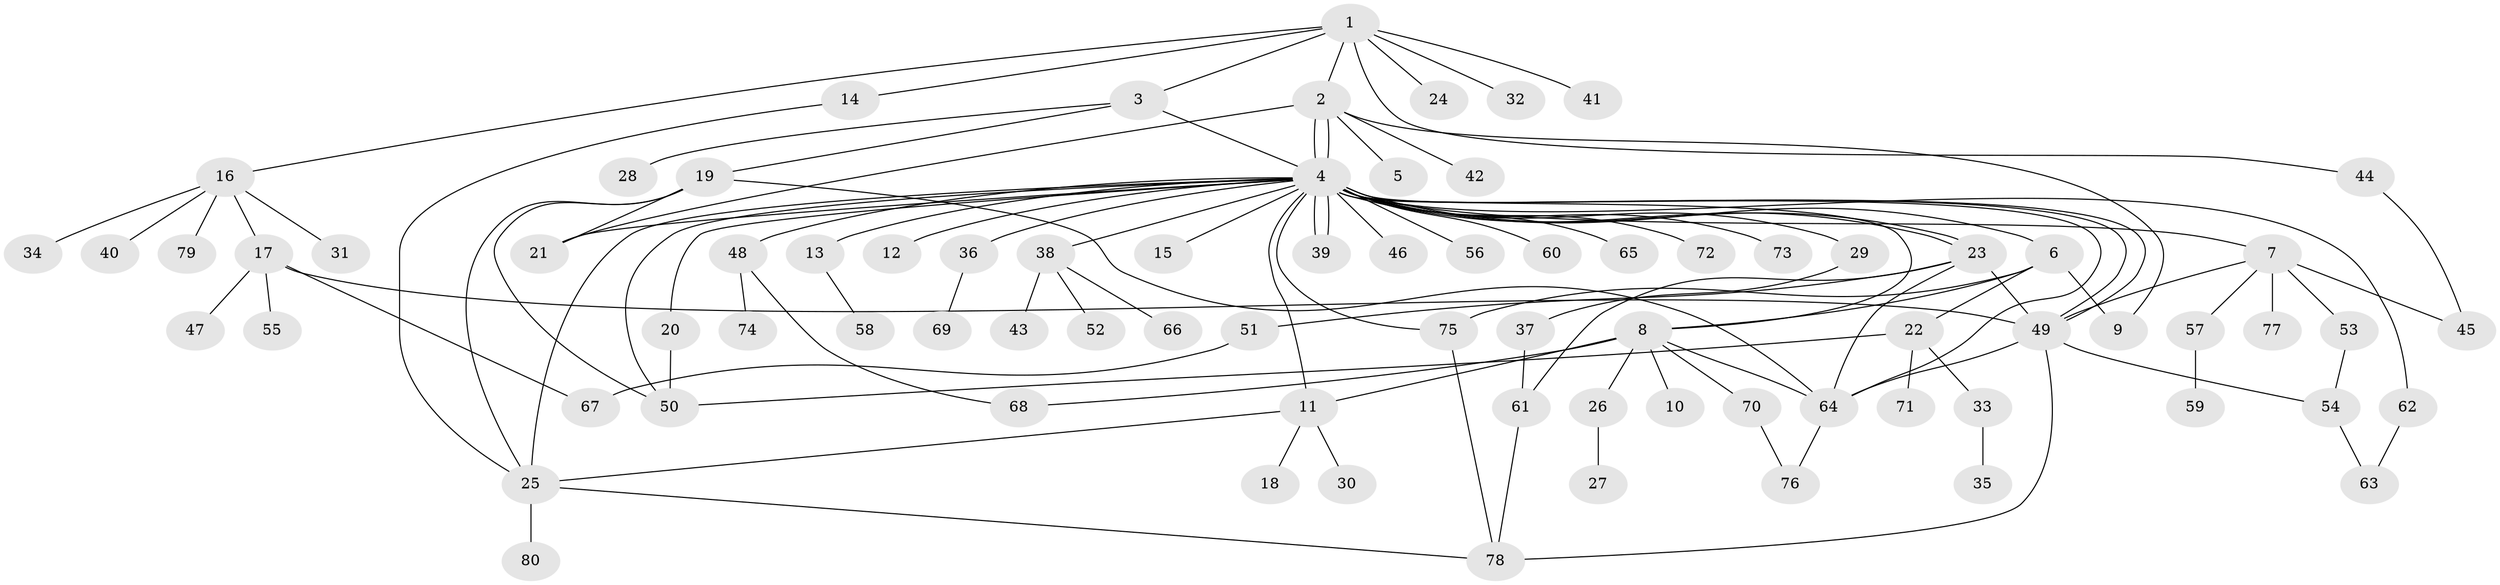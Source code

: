 // Generated by graph-tools (version 1.1) at 2025/14/03/09/25 04:14:34]
// undirected, 80 vertices, 113 edges
graph export_dot {
graph [start="1"]
  node [color=gray90,style=filled];
  1;
  2;
  3;
  4;
  5;
  6;
  7;
  8;
  9;
  10;
  11;
  12;
  13;
  14;
  15;
  16;
  17;
  18;
  19;
  20;
  21;
  22;
  23;
  24;
  25;
  26;
  27;
  28;
  29;
  30;
  31;
  32;
  33;
  34;
  35;
  36;
  37;
  38;
  39;
  40;
  41;
  42;
  43;
  44;
  45;
  46;
  47;
  48;
  49;
  50;
  51;
  52;
  53;
  54;
  55;
  56;
  57;
  58;
  59;
  60;
  61;
  62;
  63;
  64;
  65;
  66;
  67;
  68;
  69;
  70;
  71;
  72;
  73;
  74;
  75;
  76;
  77;
  78;
  79;
  80;
  1 -- 2;
  1 -- 3;
  1 -- 14;
  1 -- 16;
  1 -- 24;
  1 -- 32;
  1 -- 41;
  1 -- 44;
  2 -- 4;
  2 -- 4;
  2 -- 5;
  2 -- 9;
  2 -- 21;
  2 -- 42;
  3 -- 4;
  3 -- 19;
  3 -- 28;
  4 -- 6;
  4 -- 7;
  4 -- 8;
  4 -- 11;
  4 -- 12;
  4 -- 13;
  4 -- 15;
  4 -- 20;
  4 -- 21;
  4 -- 23;
  4 -- 23;
  4 -- 25;
  4 -- 29;
  4 -- 36;
  4 -- 38;
  4 -- 39;
  4 -- 39;
  4 -- 46;
  4 -- 48;
  4 -- 49;
  4 -- 49;
  4 -- 50;
  4 -- 56;
  4 -- 60;
  4 -- 62;
  4 -- 64;
  4 -- 65;
  4 -- 72;
  4 -- 73;
  4 -- 75;
  6 -- 8;
  6 -- 9;
  6 -- 22;
  6 -- 75;
  7 -- 45;
  7 -- 49;
  7 -- 53;
  7 -- 57;
  7 -- 77;
  8 -- 10;
  8 -- 11;
  8 -- 26;
  8 -- 64;
  8 -- 68;
  8 -- 70;
  11 -- 18;
  11 -- 25;
  11 -- 30;
  13 -- 58;
  14 -- 25;
  16 -- 17;
  16 -- 31;
  16 -- 34;
  16 -- 40;
  16 -- 79;
  17 -- 47;
  17 -- 49;
  17 -- 55;
  17 -- 67;
  19 -- 21;
  19 -- 25;
  19 -- 50;
  19 -- 64;
  20 -- 50;
  22 -- 33;
  22 -- 50;
  22 -- 71;
  23 -- 49;
  23 -- 51;
  23 -- 61;
  23 -- 64;
  25 -- 78;
  25 -- 80;
  26 -- 27;
  29 -- 37;
  33 -- 35;
  36 -- 69;
  37 -- 61;
  38 -- 43;
  38 -- 52;
  38 -- 66;
  44 -- 45;
  48 -- 68;
  48 -- 74;
  49 -- 54;
  49 -- 64;
  49 -- 78;
  51 -- 67;
  53 -- 54;
  54 -- 63;
  57 -- 59;
  61 -- 78;
  62 -- 63;
  64 -- 76;
  70 -- 76;
  75 -- 78;
}
